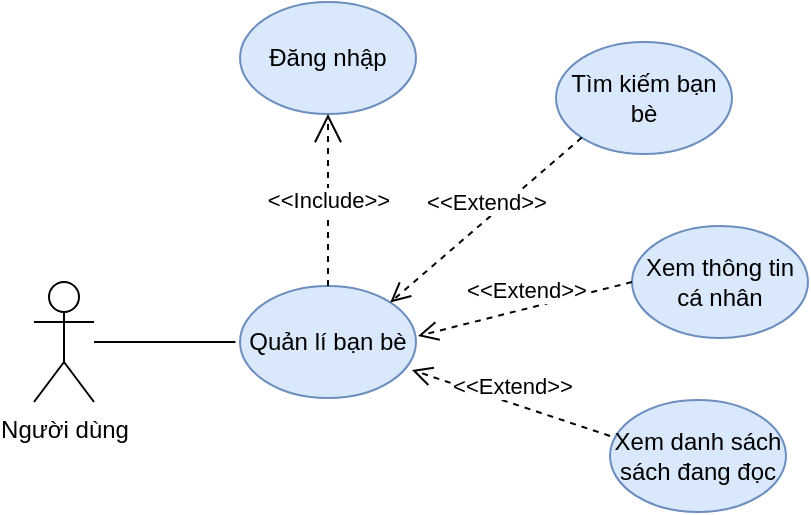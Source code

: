 <mxfile version="10.7.5" type="device"><diagram id="G-RdaQI5kzBeTjiEYTdH" name="Page-1"><mxGraphModel dx="824" dy="896" grid="0" gridSize="10" guides="1" tooltips="1" connect="1" arrows="1" fold="1" page="0" pageScale="1" pageWidth="850" pageHeight="1100" math="0" shadow="0"><root><mxCell id="0"/><mxCell id="1" parent="0"/><mxCell id="qoJW8m4b1RmKnJK9wC-J-1" value="Người dùng" style="shape=umlActor;verticalLabelPosition=bottom;labelBackgroundColor=#ffffff;verticalAlign=top;html=1;outlineConnect=0;" parent="1" vertex="1"><mxGeometry x="121" y="-79" width="30" height="60" as="geometry"/></mxCell><mxCell id="qoJW8m4b1RmKnJK9wC-J-2" value="Quản lí bạn bè" style="ellipse;whiteSpace=wrap;html=1;fillColor=#dae8fc;strokeColor=#6c8ebf;" parent="1" vertex="1"><mxGeometry x="224" y="-77" width="88" height="56" as="geometry"/></mxCell><mxCell id="qoJW8m4b1RmKnJK9wC-J-3" value="Đăng nhập" style="ellipse;whiteSpace=wrap;html=1;fillColor=#dae8fc;strokeColor=#6c8ebf;" parent="1" vertex="1"><mxGeometry x="224" y="-219" width="88" height="56" as="geometry"/></mxCell><mxCell id="qoJW8m4b1RmKnJK9wC-J-4" value="" style="endArrow=none;html=1;" parent="1" source="qoJW8m4b1RmKnJK9wC-J-1" edge="1"><mxGeometry width="50" height="50" relative="1" as="geometry"><mxPoint x="151" y="1" as="sourcePoint"/><mxPoint x="221.711" y="-49" as="targetPoint"/></mxGeometry></mxCell><mxCell id="qoJW8m4b1RmKnJK9wC-J-5" value="Tìm kiếm bạn bè" style="ellipse;whiteSpace=wrap;html=1;fillColor=#dae8fc;strokeColor=#6c8ebf;" parent="1" vertex="1"><mxGeometry x="382" y="-199" width="88" height="56" as="geometry"/></mxCell><mxCell id="qoJW8m4b1RmKnJK9wC-J-6" value="&amp;lt;&amp;lt;Extend&amp;gt;&amp;gt;" style="html=1;verticalAlign=bottom;endArrow=open;dashed=1;endSize=8;exitX=0;exitY=1;exitDx=0;exitDy=0;entryX=1;entryY=0;entryDx=0;entryDy=0;" parent="1" source="qoJW8m4b1RmKnJK9wC-J-5" target="qoJW8m4b1RmKnJK9wC-J-2" edge="1"><mxGeometry relative="1" as="geometry"><mxPoint x="346" y="-118" as="sourcePoint"/><mxPoint x="266" y="-118" as="targetPoint"/></mxGeometry></mxCell><mxCell id="qoJW8m4b1RmKnJK9wC-J-7" value="&amp;lt;&amp;lt;Include&amp;gt;&amp;gt;" style="endArrow=open;endSize=12;dashed=1;html=1;entryX=0.5;entryY=1;entryDx=0;entryDy=0;exitX=0.5;exitY=0;exitDx=0;exitDy=0;" parent="1" source="qoJW8m4b1RmKnJK9wC-J-2" target="qoJW8m4b1RmKnJK9wC-J-3" edge="1"><mxGeometry width="160" relative="1" as="geometry"><mxPoint x="289" y="-99" as="sourcePoint"/><mxPoint x="449" y="-99" as="targetPoint"/></mxGeometry></mxCell><mxCell id="qoJW8m4b1RmKnJK9wC-J-9" value="Xem thông tin cá nhân" style="ellipse;whiteSpace=wrap;html=1;fillColor=#dae8fc;strokeColor=#6c8ebf;" parent="1" vertex="1"><mxGeometry x="420" y="-107" width="88" height="56" as="geometry"/></mxCell><mxCell id="qoJW8m4b1RmKnJK9wC-J-10" value="&amp;lt;&amp;lt;Extend&amp;gt;&amp;gt;" style="html=1;verticalAlign=bottom;endArrow=open;dashed=1;endSize=8;exitX=0;exitY=0.5;exitDx=0;exitDy=0;" parent="1" source="qoJW8m4b1RmKnJK9wC-J-9" edge="1"><mxGeometry relative="1" as="geometry"><mxPoint x="355" y="-31" as="sourcePoint"/><mxPoint x="313" y="-52" as="targetPoint"/></mxGeometry></mxCell><mxCell id="qoJW8m4b1RmKnJK9wC-J-11" value="Xem danh sách sách đang đọc" style="ellipse;whiteSpace=wrap;html=1;fillColor=#dae8fc;strokeColor=#6c8ebf;" parent="1" vertex="1"><mxGeometry x="409" y="-20" width="88" height="56" as="geometry"/></mxCell><mxCell id="qoJW8m4b1RmKnJK9wC-J-13" value="&amp;lt;&amp;lt;Extend&amp;gt;&amp;gt;" style="html=1;verticalAlign=bottom;endArrow=open;dashed=1;endSize=8;exitX=0;exitY=0.321;exitDx=0;exitDy=0;exitPerimeter=0;entryX=0.977;entryY=0.75;entryDx=0;entryDy=0;entryPerimeter=0;" parent="1" source="qoJW8m4b1RmKnJK9wC-J-11" target="qoJW8m4b1RmKnJK9wC-J-2" edge="1"><mxGeometry relative="1" as="geometry"><mxPoint x="430" y="-1" as="sourcePoint"/><mxPoint x="323" y="-33" as="targetPoint"/></mxGeometry></mxCell></root></mxGraphModel></diagram></mxfile>